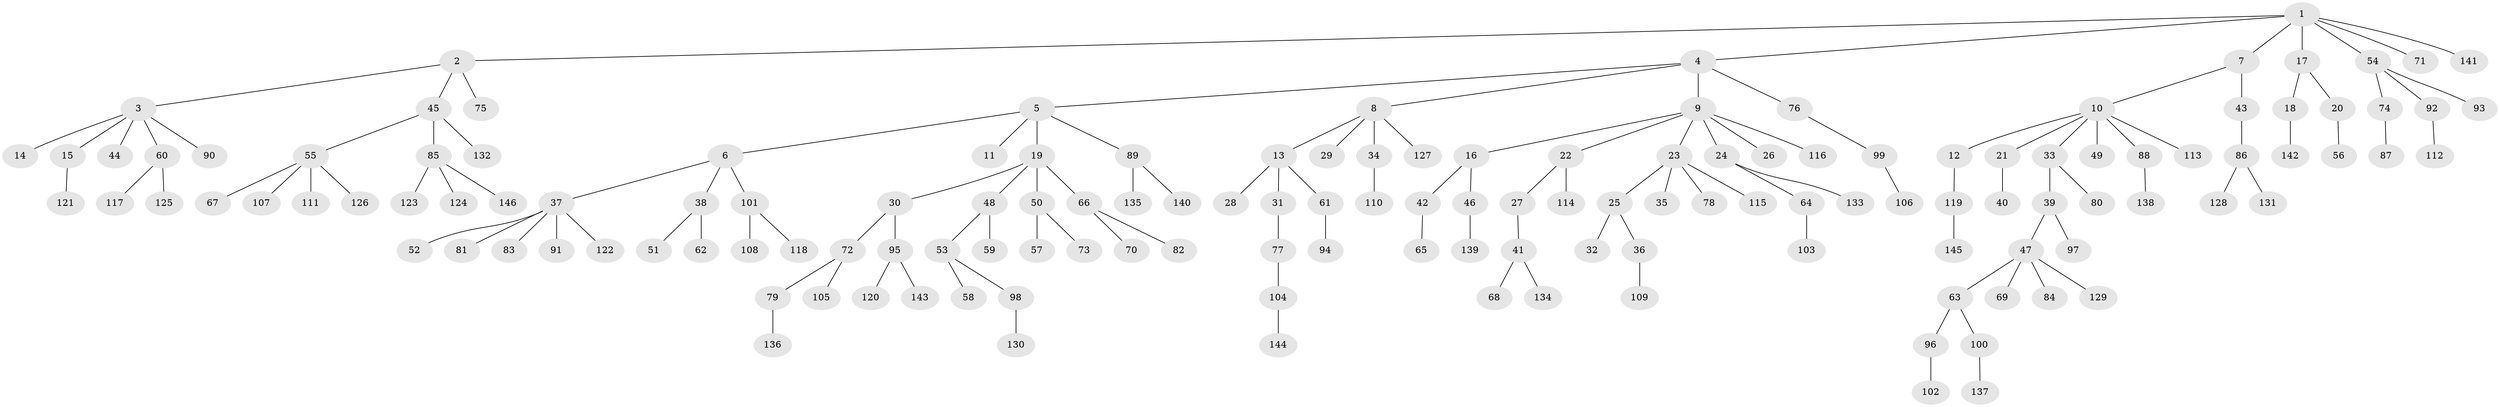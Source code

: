 // Generated by graph-tools (version 1.1) at 2025/15/03/09/25 04:15:26]
// undirected, 146 vertices, 145 edges
graph export_dot {
graph [start="1"]
  node [color=gray90,style=filled];
  1;
  2;
  3;
  4;
  5;
  6;
  7;
  8;
  9;
  10;
  11;
  12;
  13;
  14;
  15;
  16;
  17;
  18;
  19;
  20;
  21;
  22;
  23;
  24;
  25;
  26;
  27;
  28;
  29;
  30;
  31;
  32;
  33;
  34;
  35;
  36;
  37;
  38;
  39;
  40;
  41;
  42;
  43;
  44;
  45;
  46;
  47;
  48;
  49;
  50;
  51;
  52;
  53;
  54;
  55;
  56;
  57;
  58;
  59;
  60;
  61;
  62;
  63;
  64;
  65;
  66;
  67;
  68;
  69;
  70;
  71;
  72;
  73;
  74;
  75;
  76;
  77;
  78;
  79;
  80;
  81;
  82;
  83;
  84;
  85;
  86;
  87;
  88;
  89;
  90;
  91;
  92;
  93;
  94;
  95;
  96;
  97;
  98;
  99;
  100;
  101;
  102;
  103;
  104;
  105;
  106;
  107;
  108;
  109;
  110;
  111;
  112;
  113;
  114;
  115;
  116;
  117;
  118;
  119;
  120;
  121;
  122;
  123;
  124;
  125;
  126;
  127;
  128;
  129;
  130;
  131;
  132;
  133;
  134;
  135;
  136;
  137;
  138;
  139;
  140;
  141;
  142;
  143;
  144;
  145;
  146;
  1 -- 2;
  1 -- 4;
  1 -- 7;
  1 -- 17;
  1 -- 54;
  1 -- 71;
  1 -- 141;
  2 -- 3;
  2 -- 45;
  2 -- 75;
  3 -- 14;
  3 -- 15;
  3 -- 44;
  3 -- 60;
  3 -- 90;
  4 -- 5;
  4 -- 8;
  4 -- 9;
  4 -- 76;
  5 -- 6;
  5 -- 11;
  5 -- 19;
  5 -- 89;
  6 -- 37;
  6 -- 38;
  6 -- 101;
  7 -- 10;
  7 -- 43;
  8 -- 13;
  8 -- 29;
  8 -- 34;
  8 -- 127;
  9 -- 16;
  9 -- 22;
  9 -- 23;
  9 -- 24;
  9 -- 26;
  9 -- 116;
  10 -- 12;
  10 -- 21;
  10 -- 33;
  10 -- 49;
  10 -- 88;
  10 -- 113;
  12 -- 119;
  13 -- 28;
  13 -- 31;
  13 -- 61;
  15 -- 121;
  16 -- 42;
  16 -- 46;
  17 -- 18;
  17 -- 20;
  18 -- 142;
  19 -- 30;
  19 -- 48;
  19 -- 50;
  19 -- 66;
  20 -- 56;
  21 -- 40;
  22 -- 27;
  22 -- 114;
  23 -- 25;
  23 -- 35;
  23 -- 78;
  23 -- 115;
  24 -- 64;
  24 -- 133;
  25 -- 32;
  25 -- 36;
  27 -- 41;
  30 -- 72;
  30 -- 95;
  31 -- 77;
  33 -- 39;
  33 -- 80;
  34 -- 110;
  36 -- 109;
  37 -- 52;
  37 -- 81;
  37 -- 83;
  37 -- 91;
  37 -- 122;
  38 -- 51;
  38 -- 62;
  39 -- 47;
  39 -- 97;
  41 -- 68;
  41 -- 134;
  42 -- 65;
  43 -- 86;
  45 -- 55;
  45 -- 85;
  45 -- 132;
  46 -- 139;
  47 -- 63;
  47 -- 69;
  47 -- 84;
  47 -- 129;
  48 -- 53;
  48 -- 59;
  50 -- 57;
  50 -- 73;
  53 -- 58;
  53 -- 98;
  54 -- 74;
  54 -- 92;
  54 -- 93;
  55 -- 67;
  55 -- 107;
  55 -- 111;
  55 -- 126;
  60 -- 117;
  60 -- 125;
  61 -- 94;
  63 -- 96;
  63 -- 100;
  64 -- 103;
  66 -- 70;
  66 -- 82;
  72 -- 79;
  72 -- 105;
  74 -- 87;
  76 -- 99;
  77 -- 104;
  79 -- 136;
  85 -- 123;
  85 -- 124;
  85 -- 146;
  86 -- 128;
  86 -- 131;
  88 -- 138;
  89 -- 135;
  89 -- 140;
  92 -- 112;
  95 -- 120;
  95 -- 143;
  96 -- 102;
  98 -- 130;
  99 -- 106;
  100 -- 137;
  101 -- 108;
  101 -- 118;
  104 -- 144;
  119 -- 145;
}
